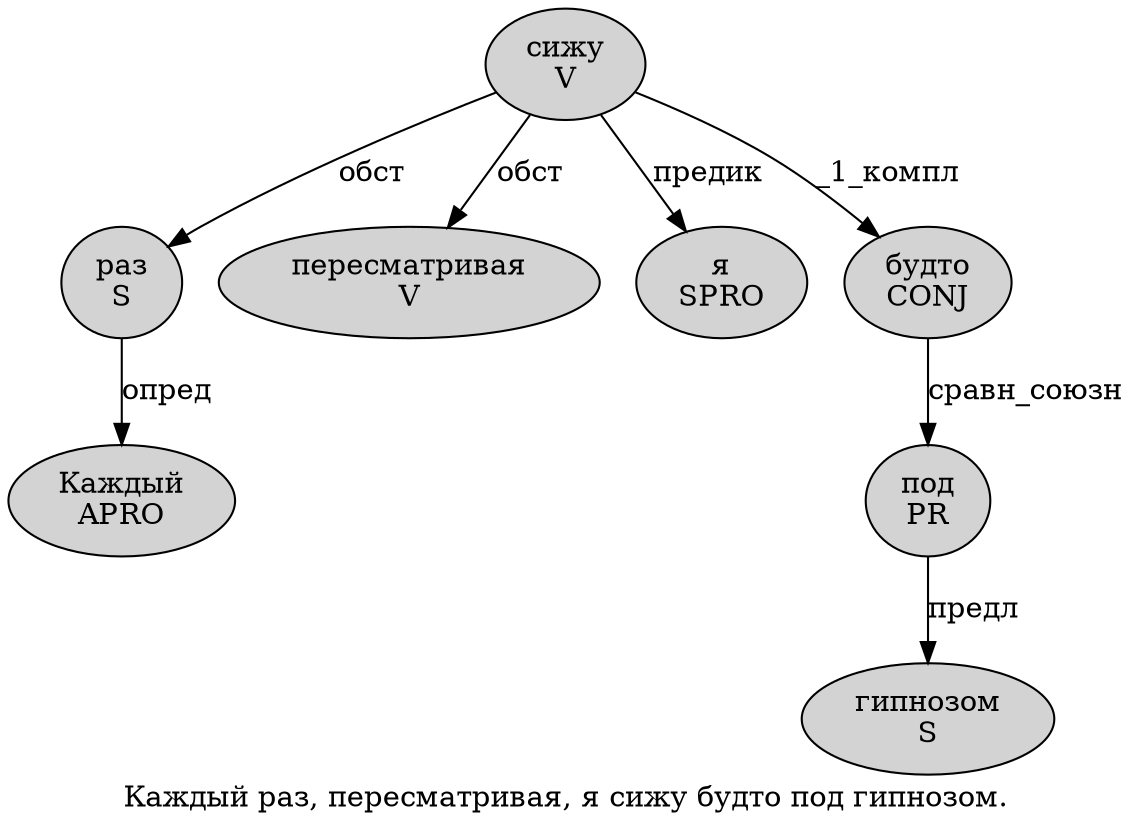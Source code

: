 digraph SENTENCE_780 {
	graph [label="Каждый раз, пересматривая, я сижу будто под гипнозом."]
	node [style=filled]
		0 [label="Каждый
APRO" color="" fillcolor=lightgray penwidth=1 shape=ellipse]
		1 [label="раз
S" color="" fillcolor=lightgray penwidth=1 shape=ellipse]
		3 [label="пересматривая
V" color="" fillcolor=lightgray penwidth=1 shape=ellipse]
		5 [label="я
SPRO" color="" fillcolor=lightgray penwidth=1 shape=ellipse]
		6 [label="сижу
V" color="" fillcolor=lightgray penwidth=1 shape=ellipse]
		7 [label="будто
CONJ" color="" fillcolor=lightgray penwidth=1 shape=ellipse]
		8 [label="под
PR" color="" fillcolor=lightgray penwidth=1 shape=ellipse]
		9 [label="гипнозом
S" color="" fillcolor=lightgray penwidth=1 shape=ellipse]
			8 -> 9 [label="предл"]
			1 -> 0 [label="опред"]
			6 -> 1 [label="обст"]
			6 -> 3 [label="обст"]
			6 -> 5 [label="предик"]
			6 -> 7 [label="_1_компл"]
			7 -> 8 [label="сравн_союзн"]
}